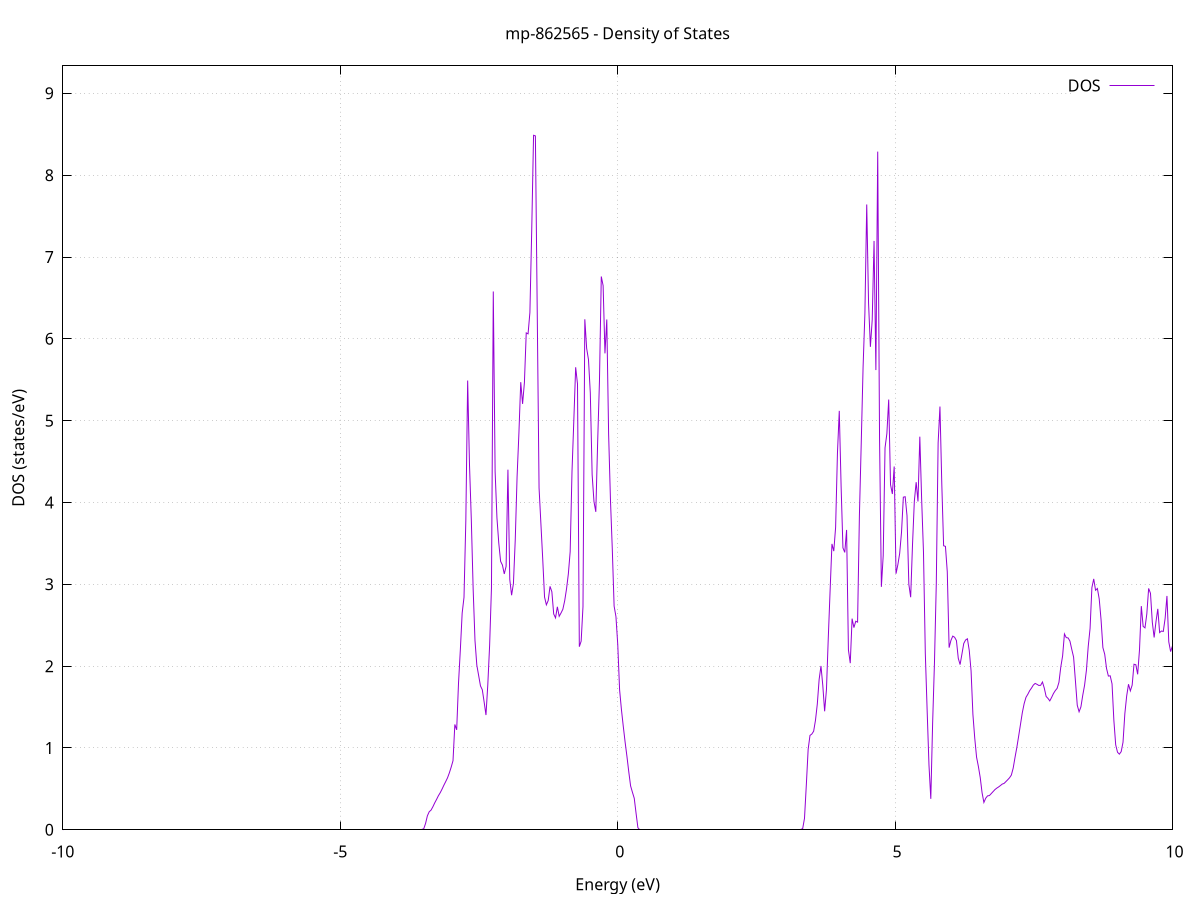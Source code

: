 set title 'mp-862565 - Density of States'
set xlabel 'Energy (eV)'
set ylabel 'DOS (states/eV)'
set grid
set xrange [-10:10]
set yrange [0:9.336]
set xzeroaxis lt -1
set terminal png size 800,600
set output 'mp-862565_dos_gnuplot.png'
plot '-' using 1:2 with lines title 'DOS'
-49.981600 0.000000
-49.948600 0.000000
-49.915600 0.000000
-49.882700 0.000000
-49.849700 0.000000
-49.816700 0.000000
-49.783700 0.000000
-49.750700 0.000000
-49.717700 0.000000
-49.684700 0.000000
-49.651700 0.000000
-49.618700 0.000000
-49.585700 0.000000
-49.552700 0.000000
-49.519700 0.000000
-49.486700 0.000000
-49.453700 0.000000
-49.420800 0.000000
-49.387800 0.000000
-49.354800 0.000000
-49.321800 0.000000
-49.288800 0.000000
-49.255800 0.000000
-49.222800 0.000000
-49.189800 0.000000
-49.156800 0.000000
-49.123800 0.000000
-49.090800 0.000000
-49.057800 0.000000
-49.024800 0.000000
-48.991900 0.000000
-48.958900 0.000000
-48.925900 0.000000
-48.892900 0.000000
-48.859900 0.000000
-48.826900 0.000000
-48.793900 0.000000
-48.760900 0.000000
-48.727900 0.000000
-48.694900 0.000000
-48.661900 0.000000
-48.628900 0.000000
-48.595900 0.000000
-48.562900 0.000000
-48.530000 0.000000
-48.497000 0.000000
-48.464000 0.000000
-48.431000 0.000000
-48.398000 0.000000
-48.365000 0.000000
-48.332000 0.000000
-48.299000 0.000000
-48.266000 0.000000
-48.233000 0.000000
-48.200000 0.000000
-48.167000 0.000000
-48.134000 0.000000
-48.101000 0.000000
-48.068100 0.000000
-48.035100 0.000000
-48.002100 0.000000
-47.969100 0.000000
-47.936100 0.000000
-47.903100 0.000000
-47.870100 0.000000
-47.837100 0.000000
-47.804100 0.000000
-47.771100 0.000000
-47.738100 0.000000
-47.705100 0.000000
-47.672100 0.000000
-47.639200 0.000000
-47.606200 0.000000
-47.573200 0.000000
-47.540200 0.000000
-47.507200 0.000000
-47.474200 0.000000
-47.441200 0.000000
-47.408200 0.000000
-47.375200 0.000000
-47.342200 0.000000
-47.309200 0.000000
-47.276200 0.000000
-47.243200 0.000000
-47.210200 0.000000
-47.177300 0.000000
-47.144300 0.000000
-47.111300 0.000000
-47.078300 0.000000
-47.045300 0.000000
-47.012300 0.000000
-46.979300 445.880500
-46.946300 0.000000
-46.913300 0.000000
-46.880300 0.000000
-46.847300 0.000000
-46.814300 0.000000
-46.781300 0.000000
-46.748300 0.000000
-46.715400 0.000000
-46.682400 0.000000
-46.649400 0.000000
-46.616400 0.000000
-46.583400 0.000000
-46.550400 0.000000
-46.517400 0.000000
-46.484400 0.000000
-46.451400 0.000000
-46.418400 0.000000
-46.385400 0.000000
-46.352400 0.000000
-46.319400 0.000000
-46.286500 0.000000
-46.253500 0.000000
-46.220500 0.000000
-46.187500 0.000000
-46.154500 0.000000
-46.121500 0.000000
-46.088500 0.000000
-46.055500 0.000000
-46.022500 0.000000
-45.989500 0.000000
-45.956500 0.000000
-45.923500 0.000000
-45.890500 0.000000
-45.857500 0.000000
-45.824600 0.000000
-45.791600 0.000000
-45.758600 0.000000
-45.725600 0.000000
-45.692600 0.000000
-45.659600 0.000000
-45.626600 0.000000
-45.593600 0.000000
-45.560600 0.000000
-45.527600 0.000000
-45.494600 0.000000
-45.461600 0.000000
-45.428600 0.000000
-45.395700 0.000000
-45.362700 0.000000
-45.329700 0.000000
-45.296700 0.000000
-45.263700 0.000000
-45.230700 0.000000
-45.197700 0.000000
-45.164700 0.000000
-45.131700 0.000000
-45.098700 0.000000
-45.065700 0.000000
-45.032700 0.000000
-44.999700 0.000000
-44.966700 0.000000
-44.933800 0.000000
-44.900800 0.000000
-44.867800 0.000000
-44.834800 0.000000
-44.801800 0.000000
-44.768800 0.000000
-44.735800 0.000000
-44.702800 0.000000
-44.669800 0.000000
-44.636800 0.000000
-44.603800 0.000000
-44.570800 0.000000
-44.537800 0.000000
-44.504800 0.000000
-44.471900 0.000000
-44.438900 0.000000
-44.405900 0.000000
-44.372900 0.000000
-44.339900 0.000000
-44.306900 0.000000
-44.273900 0.000000
-44.240900 0.000000
-44.207900 0.000000
-44.174900 0.000000
-44.141900 0.000000
-44.108900 0.000000
-44.075900 0.000000
-44.043000 0.000000
-44.010000 0.000000
-43.977000 0.000000
-43.944000 0.000000
-43.911000 0.000000
-43.878000 0.000000
-43.845000 0.000000
-43.812000 0.000000
-43.779000 0.000000
-43.746000 0.000000
-43.713000 0.000000
-43.680000 0.000000
-43.647000 0.000000
-43.614000 0.000000
-43.581100 0.000000
-43.548100 0.000000
-43.515100 0.000000
-43.482100 0.000000
-43.449100 0.000000
-43.416100 0.000000
-43.383100 0.000000
-43.350100 0.000000
-43.317100 0.000000
-43.284100 0.000000
-43.251100 0.000000
-43.218100 0.000000
-43.185100 0.000000
-43.152100 0.000000
-43.119200 0.000000
-43.086200 0.000000
-43.053200 0.000000
-43.020200 0.000000
-42.987200 0.000000
-42.954200 0.000000
-42.921200 0.000000
-42.888200 0.000000
-42.855200 0.000000
-42.822200 0.000000
-42.789200 0.000000
-42.756200 0.000000
-42.723200 0.000000
-42.690300 0.000000
-42.657300 0.000000
-42.624300 0.000000
-42.591300 0.000000
-42.558300 0.000000
-42.525300 0.000000
-42.492300 0.000000
-42.459300 0.000000
-42.426300 0.000000
-42.393300 0.000000
-42.360300 0.000000
-42.327300 0.000000
-42.294300 0.000000
-42.261300 0.000000
-42.228400 0.000000
-42.195400 0.000000
-42.162400 0.000000
-42.129400 0.000000
-42.096400 0.000000
-42.063400 0.000000
-42.030400 0.000000
-41.997400 0.000000
-41.964400 0.000000
-41.931400 0.000000
-41.898400 0.000000
-41.865400 0.000000
-41.832400 0.000000
-41.799500 0.000000
-41.766500 0.000000
-41.733500 0.000000
-41.700500 0.000000
-41.667500 0.000000
-41.634500 0.000000
-41.601500 0.000000
-41.568500 0.000000
-41.535500 0.000000
-41.502500 0.000000
-41.469500 0.000000
-41.436500 0.000000
-41.403500 0.000000
-41.370500 0.000000
-41.337600 0.000000
-41.304600 0.000000
-41.271600 0.000000
-41.238600 0.000000
-41.205600 0.000000
-41.172600 0.000000
-41.139600 0.000000
-41.106600 0.000000
-41.073600 0.000000
-41.040600 0.000000
-41.007600 0.000000
-40.974600 0.000000
-40.941600 0.000000
-40.908600 0.000000
-40.875700 0.000000
-40.842700 0.000000
-40.809700 0.000000
-40.776700 0.000000
-40.743700 0.000000
-40.710700 0.000000
-40.677700 0.000000
-40.644700 0.000000
-40.611700 0.000000
-40.578700 0.000000
-40.545700 0.000000
-40.512700 0.000000
-40.479700 0.000000
-40.446800 0.000000
-40.413800 0.000000
-40.380800 0.000000
-40.347800 0.000000
-40.314800 0.000000
-40.281800 0.000000
-40.248800 0.000000
-40.215800 0.000000
-40.182800 0.000000
-40.149800 0.000000
-40.116800 0.000000
-40.083800 0.000000
-40.050800 0.000000
-40.017800 0.000000
-39.984900 0.000000
-39.951900 0.000000
-39.918900 0.000000
-39.885900 0.000000
-39.852900 0.000000
-39.819900 0.000000
-39.786900 0.000000
-39.753900 0.000000
-39.720900 0.000000
-39.687900 0.000000
-39.654900 0.000000
-39.621900 0.000000
-39.588900 0.000000
-39.556000 0.000000
-39.523000 0.000000
-39.490000 0.000000
-39.457000 0.000000
-39.424000 0.000000
-39.391000 0.000000
-39.358000 0.000000
-39.325000 0.000000
-39.292000 0.000000
-39.259000 0.000000
-39.226000 0.000000
-39.193000 0.000000
-39.160000 0.000000
-39.127000 0.000000
-39.094100 0.000000
-39.061100 0.000000
-39.028100 0.000000
-38.995100 0.000000
-38.962100 0.000000
-38.929100 0.000000
-38.896100 0.000000
-38.863100 0.000000
-38.830100 0.000000
-38.797100 0.000000
-38.764100 0.000000
-38.731100 0.000000
-38.698100 0.000000
-38.665100 0.000000
-38.632200 0.000000
-38.599200 0.000000
-38.566200 0.000000
-38.533200 0.000000
-38.500200 0.000000
-38.467200 0.000000
-38.434200 0.000000
-38.401200 0.000000
-38.368200 0.000000
-38.335200 0.000000
-38.302200 0.000000
-38.269200 0.000000
-38.236200 0.000000
-38.203300 0.000000
-38.170300 0.000000
-38.137300 0.000000
-38.104300 0.000000
-38.071300 0.000000
-38.038300 0.000000
-38.005300 0.000000
-37.972300 0.000000
-37.939300 0.000000
-37.906300 0.000000
-37.873300 0.000000
-37.840300 0.000000
-37.807300 0.000000
-37.774300 0.000000
-37.741400 0.000000
-37.708400 0.000000
-37.675400 0.000000
-37.642400 0.000000
-37.609400 0.000000
-37.576400 0.000000
-37.543400 0.000000
-37.510400 0.000000
-37.477400 0.000000
-37.444400 0.000000
-37.411400 0.000000
-37.378400 0.000000
-37.345400 0.000000
-37.312400 0.000000
-37.279500 0.000000
-37.246500 0.000000
-37.213500 0.000000
-37.180500 0.000000
-37.147500 0.000000
-37.114500 0.000000
-37.081500 0.000000
-37.048500 0.000000
-37.015500 0.000000
-36.982500 0.000000
-36.949500 0.000000
-36.916500 0.000000
-36.883500 0.000000
-36.850600 0.000000
-36.817600 0.000000
-36.784600 0.000000
-36.751600 0.000000
-36.718600 0.000000
-36.685600 0.000000
-36.652600 0.000000
-36.619600 0.000000
-36.586600 0.000000
-36.553600 0.000000
-36.520600 0.000000
-36.487600 0.000000
-36.454600 0.000000
-36.421600 0.000000
-36.388700 0.000000
-36.355700 0.000000
-36.322700 0.000000
-36.289700 0.000000
-36.256700 0.000000
-36.223700 0.000000
-36.190700 0.000000
-36.157700 0.000000
-36.124700 0.000000
-36.091700 0.000000
-36.058700 0.000000
-36.025700 0.000000
-35.992700 0.000000
-35.959800 0.000000
-35.926800 0.000000
-35.893800 0.000000
-35.860800 0.000000
-35.827800 0.000000
-35.794800 0.000000
-35.761800 0.000000
-35.728800 0.000000
-35.695800 0.000000
-35.662800 0.000000
-35.629800 0.000000
-35.596800 0.000000
-35.563800 0.000000
-35.530800 0.000000
-35.497900 0.000000
-35.464900 0.000000
-35.431900 0.000000
-35.398900 0.000000
-35.365900 0.000000
-35.332900 0.000000
-35.299900 0.000000
-35.266900 0.000000
-35.233900 0.000000
-35.200900 0.000000
-35.167900 0.000000
-35.134900 0.000000
-35.101900 0.000000
-35.068900 0.000000
-35.036000 0.000000
-35.003000 0.000000
-34.970000 0.000000
-34.937000 0.000000
-34.904000 0.000000
-34.871000 0.000000
-34.838000 0.000000
-34.805000 0.000000
-34.772000 0.000000
-34.739000 0.000000
-34.706000 0.000000
-34.673000 0.000000
-34.640000 0.000000
-34.607100 0.000000
-34.574100 0.000000
-34.541100 0.000000
-34.508100 0.000000
-34.475100 0.000000
-34.442100 0.000000
-34.409100 0.000000
-34.376100 0.000000
-34.343100 0.000000
-34.310100 0.000000
-34.277100 0.000000
-34.244100 0.000000
-34.211100 0.000000
-34.178100 0.000000
-34.145200 0.000000
-34.112200 0.000000
-34.079200 0.000000
-34.046200 0.000000
-34.013200 0.000000
-33.980200 0.000000
-33.947200 0.000000
-33.914200 0.000000
-33.881200 0.000000
-33.848200 0.000000
-33.815200 0.000000
-33.782200 0.000000
-33.749200 0.000000
-33.716200 0.000000
-33.683300 0.000000
-33.650300 0.000000
-33.617300 0.000000
-33.584300 0.000000
-33.551300 0.000000
-33.518300 0.000000
-33.485300 0.000000
-33.452300 0.000000
-33.419300 0.000000
-33.386300 0.000000
-33.353300 0.000000
-33.320300 0.000000
-33.287300 0.000000
-33.254400 0.000000
-33.221400 0.000000
-33.188400 0.000000
-33.155400 0.000000
-33.122400 0.000000
-33.089400 0.000000
-33.056400 0.000000
-33.023400 0.000000
-32.990400 0.000000
-32.957400 0.000000
-32.924400 0.000000
-32.891400 0.000000
-32.858400 0.000000
-32.825400 0.000000
-32.792500 0.000000
-32.759500 0.000000
-32.726500 0.000000
-32.693500 0.000000
-32.660500 0.000000
-32.627500 0.000000
-32.594500 0.000000
-32.561500 0.000000
-32.528500 0.000000
-32.495500 0.000000
-32.462500 0.000000
-32.429500 0.000000
-32.396500 0.000000
-32.363600 0.000000
-32.330600 0.000000
-32.297600 0.000000
-32.264600 0.000000
-32.231600 0.000000
-32.198600 0.000000
-32.165600 0.000000
-32.132600 0.000000
-32.099600 0.000000
-32.066600 0.000000
-32.033600 0.000000
-32.000600 0.000000
-31.967600 0.000000
-31.934600 0.000000
-31.901700 0.000000
-31.868700 0.000000
-31.835700 0.000000
-31.802700 0.000000
-31.769700 0.000000
-31.736700 0.000000
-31.703700 0.000000
-31.670700 0.000000
-31.637700 0.000000
-31.604700 0.000000
-31.571700 0.000000
-31.538700 0.000000
-31.505700 0.000000
-31.472700 0.000000
-31.439800 0.000000
-31.406800 0.000000
-31.373800 0.000000
-31.340800 0.000000
-31.307800 0.000000
-31.274800 0.000000
-31.241800 0.000000
-31.208800 0.000000
-31.175800 0.000000
-31.142800 0.000000
-31.109800 0.000000
-31.076800 0.000000
-31.043800 0.000000
-31.010900 0.000000
-30.977900 0.000000
-30.944900 0.000000
-30.911900 0.000000
-30.878900 0.000000
-30.845900 0.000000
-30.812900 0.000000
-30.779900 0.000000
-30.746900 0.000000
-30.713900 0.000000
-30.680900 0.000000
-30.647900 0.000000
-30.614900 0.000000
-30.581900 0.000000
-30.549000 0.000000
-30.516000 0.000000
-30.483000 0.000000
-30.450000 0.000000
-30.417000 0.000000
-30.384000 0.000000
-30.351000 0.000000
-30.318000 0.000000
-30.285000 0.000000
-30.252000 0.000000
-30.219000 0.000000
-30.186000 0.000000
-30.153000 0.000000
-30.120000 0.000000
-30.087100 0.000000
-30.054100 0.000000
-30.021100 0.000000
-29.988100 0.000000
-29.955100 0.000000
-29.922100 0.000000
-29.889100 0.000000
-29.856100 0.000000
-29.823100 0.000000
-29.790100 0.000000
-29.757100 0.000000
-29.724100 0.000000
-29.691100 0.000000
-29.658200 0.000000
-29.625200 0.000000
-29.592200 0.000000
-29.559200 0.000000
-29.526200 0.000000
-29.493200 0.000000
-29.460200 0.000000
-29.427200 0.000000
-29.394200 0.000000
-29.361200 0.000000
-29.328200 0.000000
-29.295200 0.000000
-29.262200 0.000000
-29.229200 0.000000
-29.196300 0.000000
-29.163300 0.000000
-29.130300 0.000000
-29.097300 0.000000
-29.064300 0.000000
-29.031300 0.000000
-28.998300 0.000000
-28.965300 0.000000
-28.932300 0.000000
-28.899300 0.000000
-28.866300 0.000000
-28.833300 0.000000
-28.800300 0.000000
-28.767400 0.000000
-28.734400 0.000000
-28.701400 0.000000
-28.668400 0.000000
-28.635400 0.000000
-28.602400 0.000000
-28.569400 0.000000
-28.536400 0.000000
-28.503400 0.000000
-28.470400 0.000000
-28.437400 0.000000
-28.404400 0.000000
-28.371400 0.000000
-28.338400 0.000000
-28.305500 0.000000
-28.272500 0.000000
-28.239500 0.000000
-28.206500 0.000000
-28.173500 0.000000
-28.140500 0.000000
-28.107500 0.000000
-28.074500 0.000000
-28.041500 0.000000
-28.008500 0.000000
-27.975500 0.000000
-27.942500 0.000000
-27.909500 0.000000
-27.876500 0.000000
-27.843600 0.000000
-27.810600 0.000000
-27.777600 0.000000
-27.744600 0.000000
-27.711600 0.000000
-27.678600 0.000000
-27.645600 0.000000
-27.612600 0.000000
-27.579600 0.000000
-27.546600 0.000000
-27.513600 0.000000
-27.480600 0.000000
-27.447600 0.000000
-27.414700 0.000000
-27.381700 0.000000
-27.348700 0.000000
-27.315700 0.000000
-27.282700 0.000000
-27.249700 0.000000
-27.216700 0.000000
-27.183700 0.000000
-27.150700 0.000000
-27.117700 0.000000
-27.084700 0.000000
-27.051700 0.000000
-27.018700 0.000000
-26.985700 0.000000
-26.952800 0.000000
-26.919800 0.000000
-26.886800 0.000000
-26.853800 0.000000
-26.820800 0.000000
-26.787800 0.000000
-26.754800 0.000000
-26.721800 0.000000
-26.688800 0.000000
-26.655800 0.000000
-26.622800 0.000000
-26.589800 0.000000
-26.556800 0.000000
-26.523800 0.000000
-26.490900 0.000000
-26.457900 0.000000
-26.424900 0.000000
-26.391900 0.000000
-26.358900 0.000000
-26.325900 0.000000
-26.292900 0.000000
-26.259900 0.000000
-26.226900 0.000000
-26.193900 0.000000
-26.160900 0.000000
-26.127900 0.000000
-26.094900 0.000000
-26.062000 0.000000
-26.029000 0.000000
-25.996000 0.000000
-25.963000 0.000000
-25.930000 0.000000
-25.897000 270.387400
-25.864000 0.000000
-25.831000 0.000000
-25.798000 0.000000
-25.765000 0.000000
-25.732000 0.000000
-25.699000 0.000000
-25.666000 0.000000
-25.633000 42.183300
-25.600100 122.114900
-25.567100 0.000000
-25.534100 0.000000
-25.501100 0.000000
-25.468100 0.000000
-25.435100 0.000000
-25.402100 0.000000
-25.369100 0.000000
-25.336100 0.000000
-25.303100 0.000000
-25.270100 0.000000
-25.237100 0.000000
-25.204100 0.000000
-25.171200 0.000000
-25.138200 0.000000
-25.105200 0.000000
-25.072200 0.000000
-25.039200 0.000000
-25.006200 0.000000
-24.973200 0.000000
-24.940200 0.000000
-24.907200 0.000000
-24.874200 0.000000
-24.841200 0.000000
-24.808200 0.000000
-24.775200 0.000000
-24.742200 0.000000
-24.709300 0.000000
-24.676300 0.000000
-24.643300 0.000000
-24.610300 0.000000
-24.577300 0.000000
-24.544300 0.000000
-24.511300 0.000000
-24.478300 0.000000
-24.445300 0.000000
-24.412300 0.000000
-24.379300 0.000000
-24.346300 0.000000
-24.313300 0.000000
-24.280300 0.000000
-24.247400 0.000000
-24.214400 0.000000
-24.181400 0.000000
-24.148400 0.000000
-24.115400 0.000000
-24.082400 0.000000
-24.049400 0.000000
-24.016400 0.000000
-23.983400 0.000000
-23.950400 0.000000
-23.917400 0.000000
-23.884400 0.000000
-23.851400 0.000000
-23.818500 0.000000
-23.785500 0.000000
-23.752500 0.000000
-23.719500 0.000000
-23.686500 0.000000
-23.653500 0.000000
-23.620500 0.000000
-23.587500 0.000000
-23.554500 0.000000
-23.521500 0.000000
-23.488500 0.000000
-23.455500 0.000000
-23.422500 0.000000
-23.389500 0.000000
-23.356600 0.000000
-23.323600 0.000000
-23.290600 0.000000
-23.257600 0.000000
-23.224600 0.000000
-23.191600 0.000000
-23.158600 0.000000
-23.125600 0.000000
-23.092600 0.000000
-23.059600 0.000000
-23.026600 0.000000
-22.993600 0.000000
-22.960600 0.000000
-22.927600 0.000000
-22.894700 0.000000
-22.861700 0.000000
-22.828700 0.000000
-22.795700 0.000000
-22.762700 0.000000
-22.729700 0.000000
-22.696700 0.000000
-22.663700 0.000000
-22.630700 0.000000
-22.597700 0.000000
-22.564700 0.000000
-22.531700 0.000000
-22.498700 0.000000
-22.465800 0.000000
-22.432800 0.000000
-22.399800 0.000000
-22.366800 0.000000
-22.333800 0.000000
-22.300800 0.000000
-22.267800 0.000000
-22.234800 0.000000
-22.201800 0.000000
-22.168800 0.000000
-22.135800 0.000000
-22.102800 0.000000
-22.069800 0.000000
-22.036800 0.000000
-22.003900 0.000000
-21.970900 0.000000
-21.937900 0.000000
-21.904900 0.000000
-21.871900 0.000000
-21.838900 0.000000
-21.805900 0.000000
-21.772900 0.000000
-21.739900 0.000000
-21.706900 0.000000
-21.673900 0.000000
-21.640900 0.000000
-21.607900 0.000000
-21.575000 0.000000
-21.542000 0.000000
-21.509000 0.000000
-21.476000 0.000000
-21.443000 0.000000
-21.410000 0.000000
-21.377000 0.000000
-21.344000 0.000000
-21.311000 0.000000
-21.278000 0.000000
-21.245000 0.000000
-21.212000 0.000000
-21.179000 0.000000
-21.146000 0.000000
-21.113100 0.000000
-21.080100 0.000000
-21.047100 0.000000
-21.014100 0.000000
-20.981100 0.000000
-20.948100 0.000000
-20.915100 0.000000
-20.882100 0.000000
-20.849100 0.000000
-20.816100 0.000000
-20.783100 0.000000
-20.750100 0.000000
-20.717100 0.000000
-20.684100 0.000000
-20.651200 0.000000
-20.618200 0.000000
-20.585200 0.000000
-20.552200 0.000000
-20.519200 0.000000
-20.486200 0.000000
-20.453200 0.000000
-20.420200 0.000000
-20.387200 0.000000
-20.354200 0.000000
-20.321200 0.000000
-20.288200 0.000000
-20.255200 0.000000
-20.222300 0.000000
-20.189300 0.000000
-20.156300 0.000000
-20.123300 0.000000
-20.090300 0.000000
-20.057300 0.000000
-20.024300 0.000000
-19.991300 0.000000
-19.958300 0.000000
-19.925300 0.000000
-19.892300 0.000000
-19.859300 0.000000
-19.826300 0.000000
-19.793300 0.000000
-19.760400 0.000000
-19.727400 0.000000
-19.694400 0.000000
-19.661400 0.000000
-19.628400 0.000000
-19.595400 0.000000
-19.562400 0.000000
-19.529400 0.000000
-19.496400 0.000000
-19.463400 0.000000
-19.430400 0.000000
-19.397400 0.000000
-19.364400 0.000000
-19.331400 0.000000
-19.298500 0.000000
-19.265500 0.000000
-19.232500 0.000000
-19.199500 0.000000
-19.166500 0.000000
-19.133500 0.000000
-19.100500 0.000000
-19.067500 0.000000
-19.034500 0.000000
-19.001500 0.000000
-18.968500 0.000000
-18.935500 0.000000
-18.902500 0.000000
-18.869600 0.000000
-18.836600 0.000000
-18.803600 0.000000
-18.770600 0.000000
-18.737600 0.000000
-18.704600 0.000000
-18.671600 0.000000
-18.638600 0.000000
-18.605600 0.000000
-18.572600 0.000000
-18.539600 0.000000
-18.506600 0.000000
-18.473600 0.000000
-18.440600 0.000000
-18.407700 0.000000
-18.374700 0.000000
-18.341700 0.000000
-18.308700 0.000000
-18.275700 0.000000
-18.242700 0.000000
-18.209700 0.000000
-18.176700 0.000000
-18.143700 0.000000
-18.110700 0.000000
-18.077700 0.000000
-18.044700 0.000000
-18.011700 0.000000
-17.978800 0.000000
-17.945800 0.000000
-17.912800 0.000000
-17.879800 0.000000
-17.846800 0.000000
-17.813800 0.000000
-17.780800 0.000000
-17.747800 0.000000
-17.714800 0.000000
-17.681800 0.000000
-17.648800 0.000000
-17.615800 0.000000
-17.582800 0.000000
-17.549800 0.000000
-17.516900 0.000000
-17.483900 0.000000
-17.450900 0.000000
-17.417900 0.000000
-17.384900 0.000000
-17.351900 0.000000
-17.318900 0.000000
-17.285900 0.000000
-17.252900 0.000000
-17.219900 0.000000
-17.186900 0.000000
-17.153900 0.000000
-17.120900 0.000000
-17.087900 0.000000
-17.055000 0.000000
-17.022000 0.000000
-16.989000 0.000000
-16.956000 0.000000
-16.923000 0.000000
-16.890000 0.000000
-16.857000 0.000000
-16.824000 0.000000
-16.791000 0.000000
-16.758000 0.000000
-16.725000 0.000000
-16.692000 0.000000
-16.659000 0.000000
-16.626100 0.000000
-16.593100 0.000000
-16.560100 0.000000
-16.527100 0.000000
-16.494100 0.000000
-16.461100 0.000000
-16.428100 0.000000
-16.395100 0.000000
-16.362100 0.000000
-16.329100 0.000000
-16.296100 0.000000
-16.263100 0.000000
-16.230100 0.000000
-16.197100 0.000000
-16.164200 0.000000
-16.131200 0.000000
-16.098200 0.000000
-16.065200 0.000000
-16.032200 0.000000
-15.999200 0.000000
-15.966200 0.000000
-15.933200 0.000000
-15.900200 0.000000
-15.867200 0.000000
-15.834200 0.000000
-15.801200 0.000000
-15.768200 0.000000
-15.735200 0.000000
-15.702300 0.000000
-15.669300 0.000000
-15.636300 0.000000
-15.603300 0.000000
-15.570300 0.000000
-15.537300 0.000000
-15.504300 0.000000
-15.471300 0.000000
-15.438300 0.000000
-15.405300 0.000000
-15.372300 0.000000
-15.339300 0.000000
-15.306300 0.000000
-15.273400 0.000000
-15.240400 0.000000
-15.207400 0.000000
-15.174400 0.000000
-15.141400 0.000000
-15.108400 0.000000
-15.075400 0.000000
-15.042400 0.000000
-15.009400 0.000000
-14.976400 0.000000
-14.943400 0.000000
-14.910400 0.000000
-14.877400 0.000000
-14.844400 0.000000
-14.811500 0.000000
-14.778500 0.000000
-14.745500 0.000000
-14.712500 0.000000
-14.679500 0.000000
-14.646500 0.000000
-14.613500 0.000000
-14.580500 0.000000
-14.547500 0.000000
-14.514500 0.000000
-14.481500 0.000000
-14.448500 0.000000
-14.415500 0.000000
-14.382600 0.000000
-14.349600 0.000000
-14.316600 0.000000
-14.283600 0.000000
-14.250600 0.000000
-14.217600 0.000000
-14.184600 0.000000
-14.151600 0.000000
-14.118600 0.000000
-14.085600 0.000000
-14.052600 0.000000
-14.019600 0.000000
-13.986600 0.000000
-13.953600 0.000000
-13.920700 0.000000
-13.887700 0.000000
-13.854700 0.000000
-13.821700 0.000000
-13.788700 0.000000
-13.755700 0.000000
-13.722700 0.000000
-13.689700 0.000000
-13.656700 0.000000
-13.623700 0.000000
-13.590700 0.000000
-13.557700 0.000000
-13.524700 0.000000
-13.491700 0.000000
-13.458800 0.000000
-13.425800 0.000000
-13.392800 0.174700
-13.359800 0.643700
-13.326800 0.997300
-13.293800 1.243500
-13.260800 1.531000
-13.227800 2.473800
-13.194800 2.412700
-13.161800 2.321100
-13.128800 2.844600
-13.095800 3.973400
-13.062800 4.171600
-13.029900 4.360400
-12.996900 4.598500
-12.963900 4.849600
-12.930900 6.812700
-12.897900 15.869900
-12.864900 19.768400
-12.831900 19.283400
-12.798900 16.187800
-12.765900 0.000000
-12.732900 0.000000
-12.699900 0.000000
-12.666900 0.000000
-12.633900 0.000000
-12.600900 0.000000
-12.568000 0.000000
-12.535000 0.000000
-12.502000 0.000000
-12.469000 0.000000
-12.436000 0.000000
-12.403000 0.000000
-12.370000 0.000000
-12.337000 0.000000
-12.304000 0.000000
-12.271000 0.000000
-12.238000 0.000000
-12.205000 0.000000
-12.172000 0.000000
-12.139000 0.000000
-12.106100 0.000000
-12.073100 0.000000
-12.040100 0.000000
-12.007100 0.000000
-11.974100 0.000000
-11.941100 0.000000
-11.908100 0.000000
-11.875100 0.000000
-11.842100 0.000000
-11.809100 0.000000
-11.776100 0.000000
-11.743100 0.000000
-11.710100 0.000000
-11.677200 0.000000
-11.644200 0.000000
-11.611200 0.000000
-11.578200 0.000000
-11.545200 0.000000
-11.512200 0.000000
-11.479200 0.000000
-11.446200 0.000000
-11.413200 0.000000
-11.380200 0.000000
-11.347200 0.000000
-11.314200 0.000000
-11.281200 0.000000
-11.248200 0.000000
-11.215300 0.000000
-11.182300 0.000000
-11.149300 0.000000
-11.116300 0.000000
-11.083300 0.000000
-11.050300 0.000000
-11.017300 0.000000
-10.984300 0.000000
-10.951300 0.000000
-10.918300 0.000000
-10.885300 0.000000
-10.852300 0.000000
-10.819300 0.000000
-10.786400 0.000000
-10.753400 0.000000
-10.720400 0.000000
-10.687400 0.000000
-10.654400 0.000000
-10.621400 0.000000
-10.588400 0.000000
-10.555400 0.000000
-10.522400 0.000000
-10.489400 0.000000
-10.456400 0.000000
-10.423400 0.000000
-10.390400 0.000000
-10.357400 0.000000
-10.324500 0.000000
-10.291500 0.000000
-10.258500 0.000000
-10.225500 0.000000
-10.192500 0.000000
-10.159500 0.000000
-10.126500 0.000000
-10.093500 0.000000
-10.060500 0.000000
-10.027500 0.000000
-9.994500 0.000000
-9.961500 0.000000
-9.928500 0.000000
-9.895500 0.000000
-9.862600 0.000000
-9.829600 0.000000
-9.796600 0.000000
-9.763600 0.000000
-9.730600 0.000000
-9.697600 0.000000
-9.664600 0.000000
-9.631600 0.000000
-9.598600 0.000000
-9.565600 0.000000
-9.532600 0.000000
-9.499600 0.000000
-9.466600 0.000000
-9.433700 0.000000
-9.400700 0.000000
-9.367700 0.000000
-9.334700 0.000000
-9.301700 0.000000
-9.268700 0.000000
-9.235700 0.000000
-9.202700 0.000000
-9.169700 0.000000
-9.136700 0.000000
-9.103700 0.000000
-9.070700 0.000000
-9.037700 0.000000
-9.004700 0.000000
-8.971800 0.000000
-8.938800 0.000000
-8.905800 0.000000
-8.872800 0.000000
-8.839800 0.000000
-8.806800 0.000000
-8.773800 0.000000
-8.740800 0.000000
-8.707800 0.000000
-8.674800 0.000000
-8.641800 0.000000
-8.608800 0.000000
-8.575800 0.000000
-8.542900 0.000000
-8.509900 0.000000
-8.476900 0.000000
-8.443900 0.000000
-8.410900 0.000000
-8.377900 0.000000
-8.344900 0.000000
-8.311900 0.000000
-8.278900 0.000000
-8.245900 0.000000
-8.212900 0.000000
-8.179900 0.000000
-8.146900 0.000000
-8.113900 0.000000
-8.081000 0.000000
-8.048000 0.000000
-8.015000 0.000000
-7.982000 0.000000
-7.949000 0.000000
-7.916000 0.000000
-7.883000 0.000000
-7.850000 0.000000
-7.817000 0.000000
-7.784000 0.000000
-7.751000 0.000000
-7.718000 0.000000
-7.685000 0.000000
-7.652000 0.000000
-7.619100 0.000000
-7.586100 0.000000
-7.553100 0.000000
-7.520100 0.000000
-7.487100 0.000000
-7.454100 0.000000
-7.421100 0.000000
-7.388100 0.000000
-7.355100 0.000000
-7.322100 0.000000
-7.289100 0.000000
-7.256100 0.000000
-7.223100 0.000000
-7.190200 0.000000
-7.157200 0.000000
-7.124200 0.000000
-7.091200 0.000000
-7.058200 0.000000
-7.025200 0.000000
-6.992200 0.000000
-6.959200 0.000000
-6.926200 0.000000
-6.893200 0.000000
-6.860200 0.000000
-6.827200 0.000000
-6.794200 0.000000
-6.761200 0.000000
-6.728300 0.000000
-6.695300 0.000000
-6.662300 0.000000
-6.629300 0.000000
-6.596300 0.000000
-6.563300 0.000000
-6.530300 0.000000
-6.497300 0.000000
-6.464300 0.000000
-6.431300 0.000000
-6.398300 0.000000
-6.365300 0.000000
-6.332300 0.000000
-6.299300 0.000000
-6.266400 0.000000
-6.233400 0.000000
-6.200400 0.000000
-6.167400 0.000000
-6.134400 0.000000
-6.101400 0.000000
-6.068400 0.000000
-6.035400 0.000000
-6.002400 0.000000
-5.969400 0.000000
-5.936400 0.000000
-5.903400 0.000000
-5.870400 0.000000
-5.837500 0.000000
-5.804500 0.000000
-5.771500 0.000000
-5.738500 0.000000
-5.705500 0.000000
-5.672500 0.000000
-5.639500 0.000000
-5.606500 0.000000
-5.573500 0.000000
-5.540500 0.000000
-5.507500 0.000000
-5.474500 0.000000
-5.441500 0.000000
-5.408500 0.000000
-5.375600 0.000000
-5.342600 0.000000
-5.309600 0.000000
-5.276600 0.000000
-5.243600 0.000000
-5.210600 0.000000
-5.177600 0.000000
-5.144600 0.000000
-5.111600 0.000000
-5.078600 0.000000
-5.045600 0.000000
-5.012600 0.000000
-4.979600 0.000000
-4.946700 0.000000
-4.913700 0.000000
-4.880700 0.000000
-4.847700 0.000000
-4.814700 0.000000
-4.781700 0.000000
-4.748700 0.000000
-4.715700 0.000000
-4.682700 0.000000
-4.649700 0.000000
-4.616700 0.000000
-4.583700 0.000000
-4.550700 0.000000
-4.517700 0.000000
-4.484800 0.000000
-4.451800 0.000000
-4.418800 0.000000
-4.385800 0.000000
-4.352800 0.000000
-4.319800 0.000000
-4.286800 0.000000
-4.253800 0.000000
-4.220800 0.000000
-4.187800 0.000000
-4.154800 0.000000
-4.121800 0.000000
-4.088800 0.000000
-4.055800 0.000000
-4.022900 0.000000
-3.989900 0.000000
-3.956900 0.000000
-3.923900 0.000000
-3.890900 0.000000
-3.857900 0.000000
-3.824900 0.000000
-3.791900 0.000000
-3.758900 0.000000
-3.725900 0.000000
-3.692900 0.000000
-3.659900 0.000000
-3.626900 0.000000
-3.594000 0.000000
-3.561000 0.000000
-3.528000 0.000000
-3.495000 0.011400
-3.462000 0.076800
-3.429000 0.170700
-3.396000 0.220500
-3.363000 0.240300
-3.330000 0.281100
-3.297000 0.328500
-3.264000 0.370500
-3.231000 0.415600
-3.198000 0.452500
-3.165000 0.496500
-3.132100 0.544200
-3.099100 0.588700
-3.066100 0.634800
-3.033100 0.695500
-3.000100 0.765600
-2.967100 0.844400
-2.934100 1.287300
-2.901100 1.221200
-2.868100 1.791000
-2.835100 2.198500
-2.802100 2.647900
-2.769100 2.840700
-2.736100 3.779600
-2.703100 5.490300
-2.670200 4.465000
-2.637200 3.789000
-2.604200 2.943300
-2.571200 2.314200
-2.538200 2.012400
-2.505200 1.885400
-2.472200 1.758600
-2.439200 1.711100
-2.406200 1.561600
-2.373200 1.402200
-2.340200 1.773300
-2.307200 2.254900
-2.274200 2.955500
-2.241300 6.579100
-2.208300 4.378600
-2.175300 3.810700
-2.142300 3.503800
-2.109300 3.280800
-2.076300 3.234700
-2.043300 3.126900
-2.010300 3.219300
-1.977300 4.401300
-1.944300 3.060000
-1.911300 2.866500
-1.878300 3.009800
-1.845300 3.545300
-1.812300 4.316100
-1.779400 4.847800
-1.746400 5.470700
-1.713400 5.205200
-1.680400 5.464600
-1.647400 6.072700
-1.614400 6.061000
-1.581400 6.321600
-1.548400 7.332300
-1.515400 8.487600
-1.482400 8.480200
-1.449400 6.345100
-1.416400 4.178500
-1.383400 3.744200
-1.350500 3.310800
-1.317500 2.844100
-1.284500 2.749000
-1.251500 2.802000
-1.218500 2.975000
-1.185500 2.908500
-1.152500 2.637400
-1.119500 2.589700
-1.086500 2.725200
-1.053500 2.608600
-1.020500 2.649300
-0.987500 2.694900
-0.954500 2.798100
-0.921500 2.943000
-0.888600 3.126500
-0.855600 3.399100
-0.822600 4.378300
-0.789600 5.005000
-0.756600 5.652600
-0.723600 5.448100
-0.690600 2.237600
-0.657600 2.305400
-0.624600 2.727700
-0.591600 6.238700
-0.558600 5.883400
-0.525600 5.745900
-0.492600 5.338700
-0.459600 4.339300
-0.426700 4.011100
-0.393700 3.885600
-0.360700 4.726300
-0.327700 5.485400
-0.294700 6.761700
-0.261700 6.650200
-0.228700 5.822200
-0.195700 6.236500
-0.162700 4.838200
-0.129700 4.037400
-0.096700 3.436400
-0.063700 2.733800
-0.030700 2.605700
0.002200 2.261100
0.035200 1.711200
0.068200 1.469000
0.101200 1.265200
0.134200 1.073400
0.167200 0.898600
0.200200 0.710700
0.233200 0.537000
0.266200 0.459000
0.299200 0.385100
0.332200 0.200900
0.365200 0.025300
0.398200 0.000000
0.431200 0.000000
0.464100 0.000000
0.497100 0.000000
0.530100 0.000000
0.563100 0.000000
0.596100 0.000000
0.629100 0.000000
0.662100 0.000000
0.695100 0.000000
0.728100 0.000000
0.761100 0.000000
0.794100 0.000000
0.827100 0.000000
0.860100 0.000000
0.893100 0.000000
0.926000 0.000000
0.959000 0.000000
0.992000 0.000000
1.025000 0.000000
1.058000 0.000000
1.091000 0.000000
1.124000 0.000000
1.157000 0.000000
1.190000 0.000000
1.223000 0.000000
1.256000 0.000000
1.289000 0.000000
1.322000 0.000000
1.354900 0.000000
1.387900 0.000000
1.420900 0.000000
1.453900 0.000000
1.486900 0.000000
1.519900 0.000000
1.552900 0.000000
1.585900 0.000000
1.618900 0.000000
1.651900 0.000000
1.684900 0.000000
1.717900 0.000000
1.750900 0.000000
1.783900 0.000000
1.816800 0.000000
1.849800 0.000000
1.882800 0.000000
1.915800 0.000000
1.948800 0.000000
1.981800 0.000000
2.014800 0.000000
2.047800 0.000000
2.080800 0.000000
2.113800 0.000000
2.146800 0.000000
2.179800 0.000000
2.212800 0.000000
2.245700 0.000000
2.278700 0.000000
2.311700 0.000000
2.344700 0.000000
2.377700 0.000000
2.410700 0.000000
2.443700 0.000000
2.476700 0.000000
2.509700 0.000000
2.542700 0.000000
2.575700 0.000000
2.608700 0.000000
2.641700 0.000000
2.674700 0.000000
2.707600 0.000000
2.740600 0.000000
2.773600 0.000000
2.806600 0.000000
2.839600 0.000000
2.872600 0.000000
2.905600 0.000000
2.938600 0.000000
2.971600 0.000000
3.004600 0.000000
3.037600 0.000000
3.070600 0.000000
3.103600 0.000000
3.136600 0.000000
3.169500 0.000000
3.202500 0.000000
3.235500 0.000000
3.268500 0.000000
3.301500 0.000000
3.334500 0.013300
3.367500 0.139200
3.400500 0.547700
3.433500 0.983000
3.466500 1.153300
3.499500 1.169900
3.532500 1.204500
3.565500 1.338300
3.598400 1.536600
3.631400 1.836600
3.664400 2.002100
3.697400 1.763300
3.730400 1.448200
3.763400 1.713200
3.796400 2.347000
3.829400 2.928500
3.862400 3.493800
3.895400 3.405600
3.928400 3.695300
3.961400 4.600700
3.994400 5.119900
4.027400 4.198600
4.060300 3.446100
4.093300 3.389900
4.126300 3.664600
4.159300 2.199000
4.192300 2.036100
4.225300 2.580500
4.258300 2.470600
4.291300 2.548500
4.324300 2.537800
4.357300 3.844200
4.390300 4.725800
4.423300 5.649000
4.456300 6.311100
4.489300 7.641900
4.522200 6.435900
4.555200 5.901900
4.588200 6.232600
4.621200 7.196800
4.654200 5.618100
4.687200 8.288100
4.720200 4.785000
4.753200 2.969100
4.786200 3.350000
4.819200 4.668400
4.852200 4.841600
4.885200 5.257800
4.918200 4.217500
4.951100 4.103900
4.984100 4.439700
5.017100 3.130000
5.050100 3.239000
5.083100 3.378600
5.116100 3.636000
5.149100 4.065000
5.182100 4.070100
5.215100 3.839100
5.248100 3.000800
5.281100 2.842100
5.314100 3.480600
5.347100 4.014700
5.380100 4.247900
5.413000 4.012400
5.446000 4.804500
5.479000 4.039300
5.512000 3.394600
5.545000 2.156900
5.578000 1.458500
5.611000 0.793000
5.644000 0.378000
5.677000 1.305000
5.710000 2.043600
5.743000 3.013000
5.776000 4.728000
5.809000 5.172400
5.841900 4.230300
5.874900 3.471300
5.907900 3.463600
5.940900 3.152600
5.973900 2.225900
6.006900 2.314400
6.039900 2.366900
6.072900 2.352900
6.105900 2.312500
6.138900 2.096200
6.171900 2.018800
6.204900 2.147100
6.237900 2.277000
6.270900 2.319500
6.303800 2.334300
6.336800 2.192700
6.369800 1.942300
6.402800 1.410200
6.435800 1.120800
6.468800 0.887200
6.501800 0.773100
6.534800 0.638000
6.567800 0.453400
6.600800 0.334100
6.633800 0.385700
6.666800 0.414300
6.699800 0.418200
6.732800 0.441800
6.765700 0.466100
6.798700 0.490600
6.831700 0.508400
6.864700 0.522900
6.897700 0.539900
6.930700 0.558300
6.963700 0.566300
6.996700 0.588200
7.029700 0.611000
7.062700 0.635300
7.095700 0.668600
7.128700 0.753200
7.161700 0.884200
7.194600 1.006800
7.227600 1.146200
7.260600 1.289200
7.293600 1.432000
7.326600 1.542400
7.359600 1.619200
7.392600 1.656200
7.425600 1.700000
7.458600 1.731800
7.491600 1.768500
7.524600 1.788600
7.557600 1.777600
7.590600 1.763900
7.623600 1.765600
7.656500 1.806000
7.689500 1.730500
7.722500 1.629500
7.755500 1.605900
7.788500 1.575200
7.821500 1.617700
7.854500 1.665300
7.887500 1.700700
7.920500 1.728300
7.953500 1.802200
7.986500 1.988300
8.019500 2.124500
8.052500 2.393400
8.085500 2.348500
8.118400 2.344600
8.151400 2.306200
8.184400 2.205400
8.217400 2.110300
8.250400 1.820100
8.283400 1.522300
8.316400 1.442100
8.349400 1.501600
8.382400 1.643100
8.415400 1.766600
8.448400 1.948700
8.481400 2.241700
8.514400 2.460300
8.547300 2.959300
8.580300 3.065900
8.613300 2.927400
8.646300 2.948800
8.679300 2.820900
8.712300 2.568200
8.745300 2.227000
8.778300 2.145200
8.811300 1.971500
8.844300 1.878600
8.877300 1.881600
8.910300 1.783300
8.943300 1.337000
8.976300 1.038400
9.009200 0.947500
9.042200 0.924400
9.075200 0.954800
9.108200 1.069500
9.141200 1.419000
9.174200 1.635400
9.207200 1.778900
9.240200 1.697400
9.273200 1.768400
9.306200 2.023100
9.339200 2.017000
9.372200 1.900000
9.405200 2.198700
9.438100 2.733500
9.471100 2.485500
9.504100 2.467700
9.537100 2.637700
9.570100 2.949900
9.603100 2.890100
9.636100 2.537200
9.669100 2.350500
9.702100 2.542500
9.735100 2.700200
9.768100 2.410000
9.801100 2.429100
9.834100 2.423900
9.867100 2.582700
9.900000 2.857900
9.933000 2.296800
9.966000 2.177400
9.999000 2.245900
10.032000 2.517800
10.065000 2.954700
10.098000 3.445300
10.131000 3.764200
10.164000 4.236800
10.197000 4.440900
10.230000 4.616700
10.263000 4.788000
10.296000 4.274600
10.329000 3.199300
10.361900 3.171500
10.394900 3.569700
10.427900 3.652200
10.460900 3.833400
10.493900 3.964600
10.526900 3.672600
10.559900 3.736900
10.592900 4.411800
10.625900 5.195000
10.658900 4.899000
10.691900 4.041200
10.724900 3.520500
10.757900 3.488000
10.790800 3.328500
10.823800 3.181700
10.856800 2.993400
10.889800 2.724200
10.922800 2.677000
10.955800 2.900400
10.988800 3.960000
11.021800 4.479800
11.054800 4.501000
11.087800 5.023600
11.120800 4.825700
11.153800 4.644200
11.186800 4.036300
11.219800 3.510100
11.252700 3.378300
11.285700 3.324500
11.318700 3.312900
11.351700 3.231500
11.384700 3.048100
11.417700 2.745600
11.450700 2.584700
11.483700 2.547600
11.516700 2.636600
11.549700 2.770800
11.582700 2.847000
11.615700 2.774600
11.648700 2.866200
11.681700 2.804900
11.714600 2.826700
11.747600 2.831100
11.780600 2.656000
11.813600 2.694500
11.846600 2.633900
11.879600 2.464500
11.912600 2.433800
11.945600 3.053100
11.978600 2.857300
12.011600 2.741700
12.044600 2.098300
12.077600 1.821600
12.110600 1.915500
12.143500 1.642700
12.176500 1.673900
12.209500 1.813700
12.242500 1.963000
12.275500 2.040600
12.308500 2.003500
12.341500 1.906700
12.374500 1.638100
12.407500 1.597800
12.440500 2.164800
12.473500 1.107200
12.506500 0.983000
12.539500 0.804200
12.572500 0.620200
12.605400 0.468000
12.638400 0.378000
12.671400 0.325400
12.704400 0.300600
12.737400 0.291400
12.770400 0.275100
12.803400 0.227900
12.836400 0.145800
12.869400 0.065300
12.902400 0.007400
12.935400 0.000000
12.968400 0.000000
13.001400 0.000000
13.034300 0.000000
13.067300 0.000000
13.100300 0.000000
13.133300 0.000000
13.166300 0.000000
13.199300 0.000000
13.232300 0.000000
13.265300 0.000000
13.298300 0.000000
13.331300 0.000000
13.364300 0.000000
13.397300 0.000000
13.430300 0.000000
13.463300 0.000000
13.496200 0.000000
13.529200 0.000000
13.562200 0.000000
13.595200 0.000000
13.628200 0.000000
13.661200 0.000000
13.694200 0.000000
13.727200 0.000000
13.760200 0.000000
13.793200 0.000000
13.826200 0.000000
13.859200 0.000000
13.892200 0.000000
13.925200 0.000000
13.958100 0.000000
13.991100 0.000000
14.024100 0.000000
14.057100 0.000000
14.090100 0.000000
14.123100 0.000000
14.156100 0.000000
14.189100 0.000000
14.222100 0.000000
14.255100 0.000000
14.288100 0.000000
14.321100 0.000000
14.354100 0.000000
14.387000 0.000000
14.420000 0.000000
14.453000 0.000000
14.486000 0.000000
14.519000 0.000000
14.552000 0.000000
14.585000 0.000000
14.618000 0.000000
14.651000 0.000000
14.684000 0.000000
14.717000 0.000000
14.750000 0.000000
14.783000 0.000000
14.816000 0.000000
14.848900 0.000000
14.881900 0.000000
14.914900 0.000000
14.947900 0.000000
14.980900 0.000000
15.013900 0.000000
15.046900 0.000000
15.079900 0.000000
15.112900 0.000000
15.145900 0.000000
15.178900 0.000000
15.211900 0.000000
15.244900 0.000000
15.277900 0.000000
15.310800 0.000000
15.343800 0.000000
15.376800 0.000000
15.409800 0.000000
15.442800 0.000000
15.475800 0.000000
15.508800 0.000000
15.541800 0.000000
15.574800 0.000000
15.607800 0.000000
15.640800 0.000000
15.673800 0.000000
15.706800 0.000000
15.739700 0.000000
15.772700 0.000000
15.805700 0.000000
15.838700 0.000000
15.871700 0.000000
15.904700 0.000000
15.937700 0.000000
15.970700 0.000000
16.003700 0.000000
e

